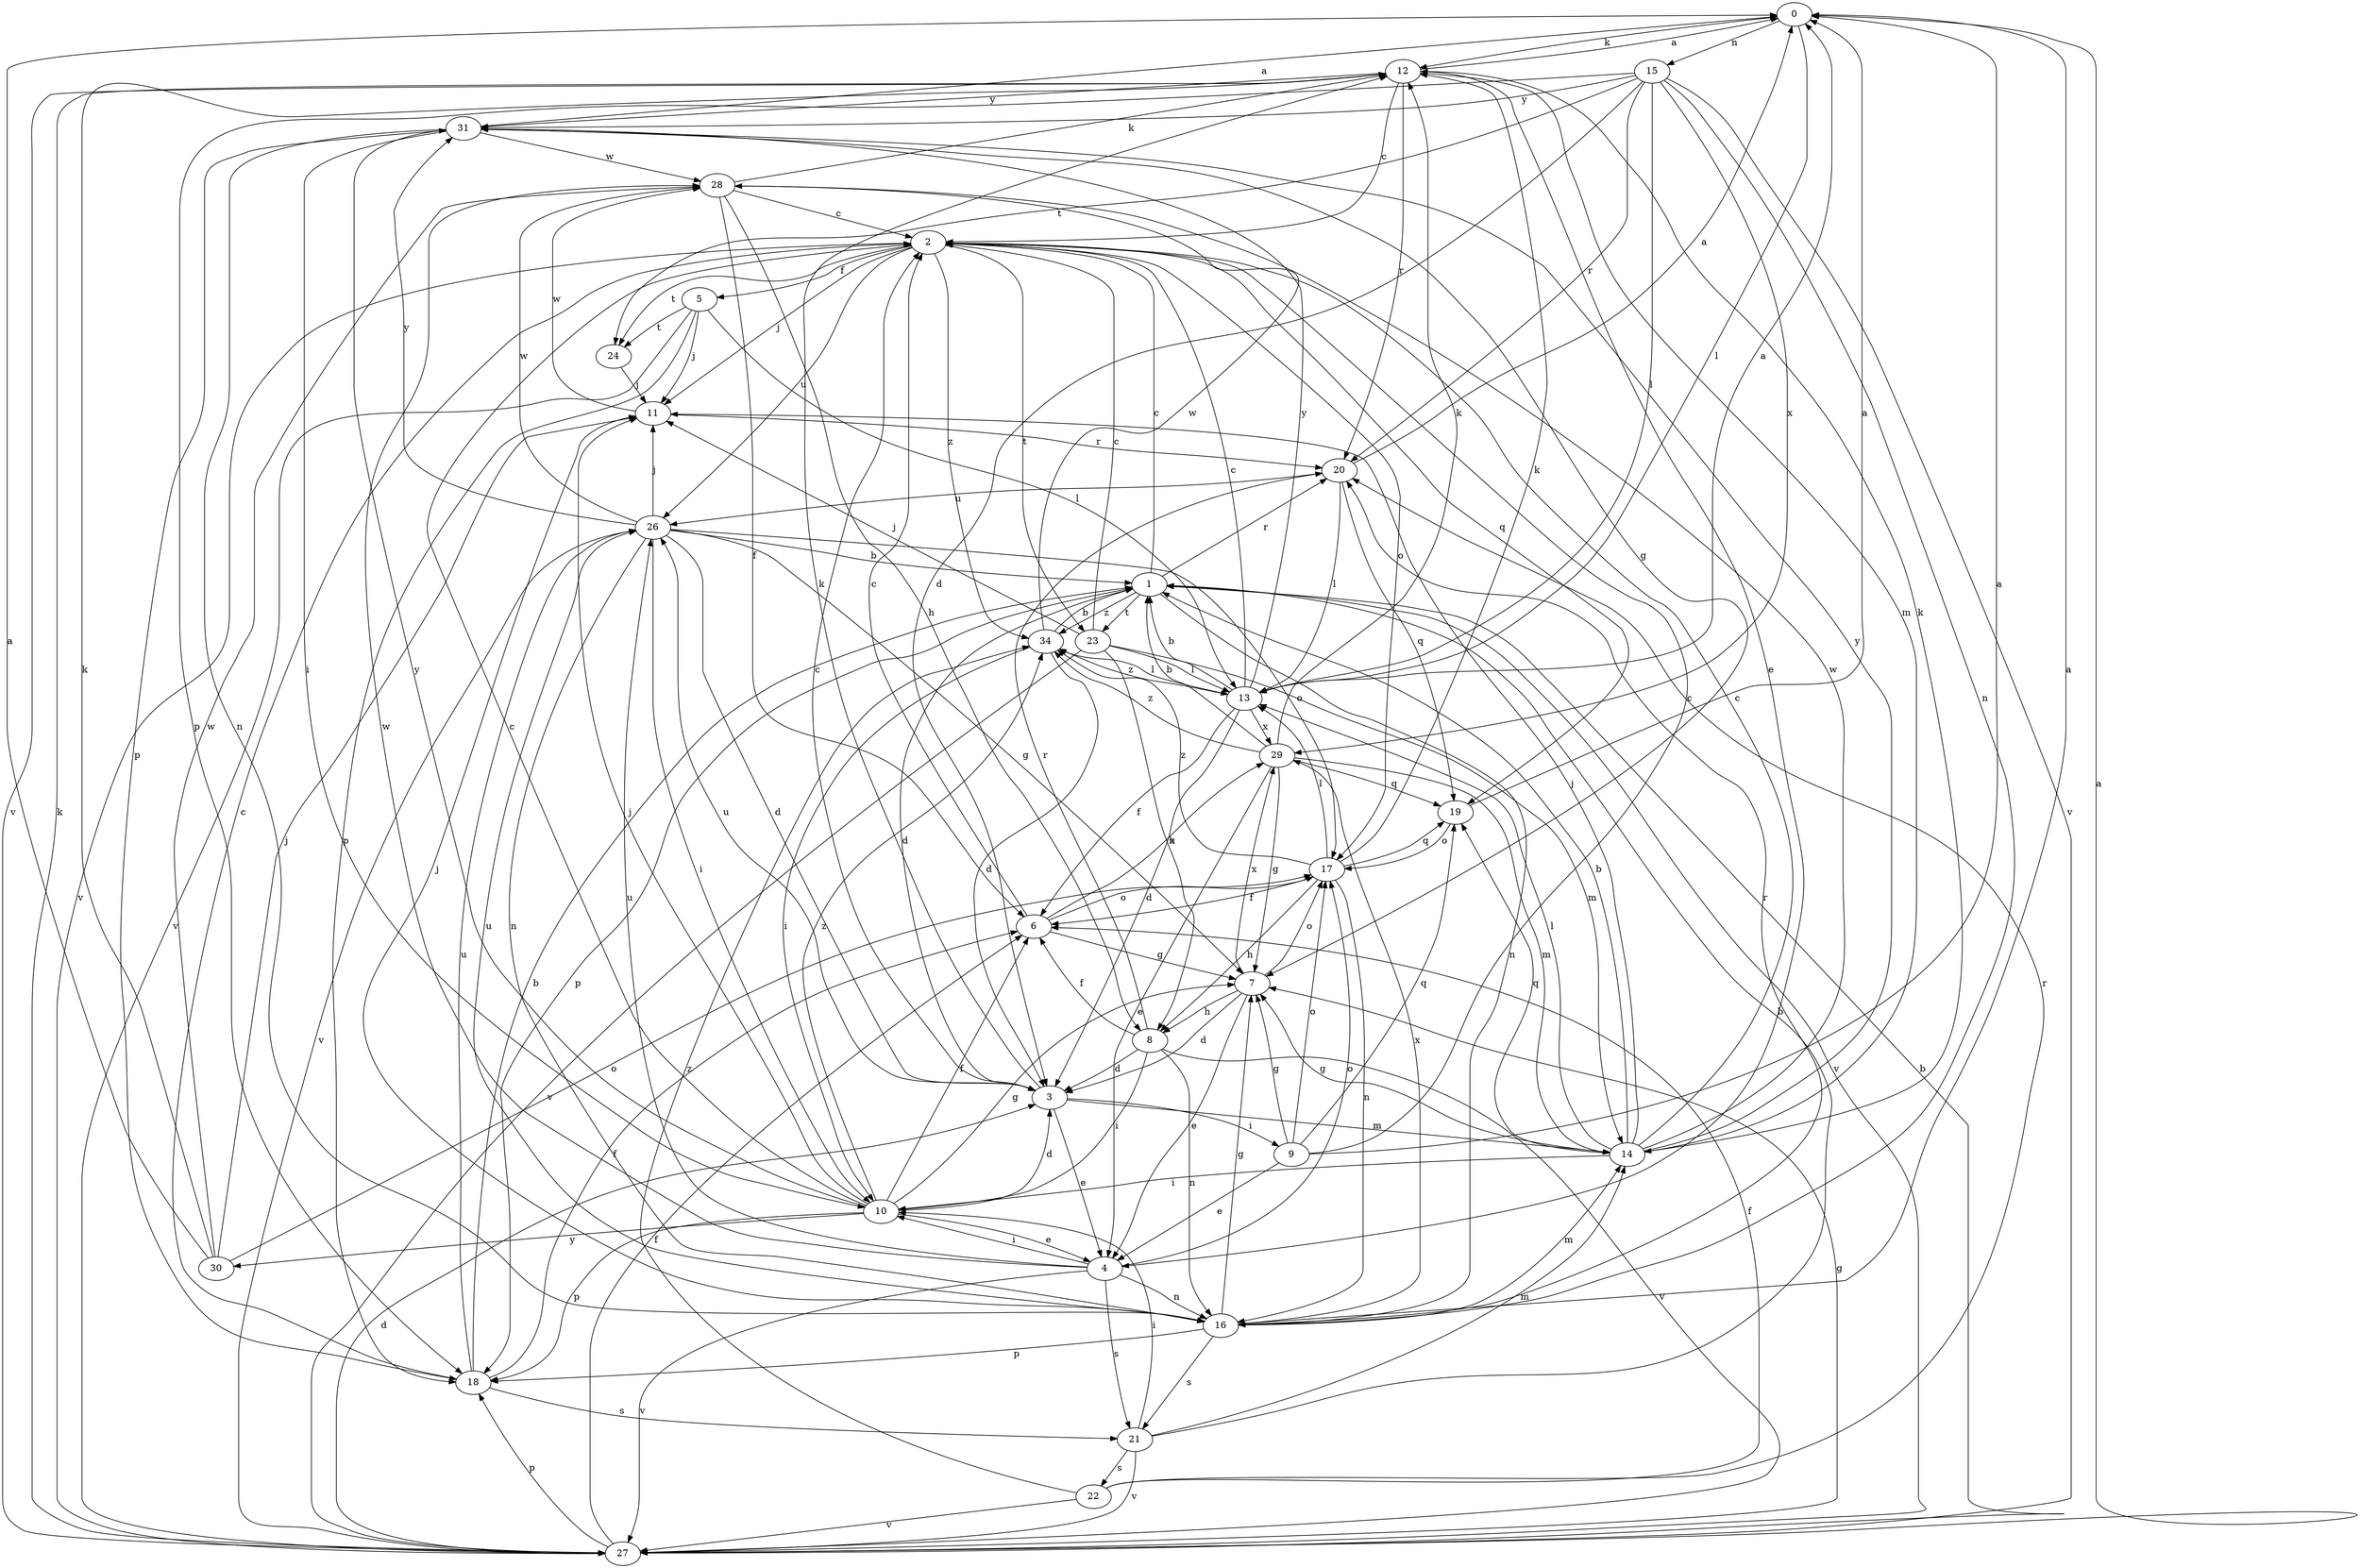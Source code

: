 strict digraph  {
0;
1;
2;
3;
4;
5;
6;
7;
8;
9;
10;
11;
12;
13;
14;
15;
16;
17;
18;
19;
20;
21;
22;
23;
24;
26;
27;
28;
29;
30;
31;
34;
0 -> 12  [label=k];
0 -> 13  [label=l];
0 -> 15  [label=n];
1 -> 2  [label=c];
1 -> 3  [label=d];
1 -> 16  [label=n];
1 -> 18  [label=p];
1 -> 20  [label=r];
1 -> 23  [label=t];
1 -> 27  [label=v];
1 -> 34  [label=z];
2 -> 5  [label=f];
2 -> 11  [label=j];
2 -> 17  [label=o];
2 -> 19  [label=q];
2 -> 23  [label=t];
2 -> 24  [label=t];
2 -> 26  [label=u];
2 -> 27  [label=v];
2 -> 34  [label=z];
3 -> 2  [label=c];
3 -> 4  [label=e];
3 -> 9  [label=i];
3 -> 12  [label=k];
3 -> 14  [label=m];
3 -> 26  [label=u];
4 -> 10  [label=i];
4 -> 16  [label=n];
4 -> 17  [label=o];
4 -> 21  [label=s];
4 -> 26  [label=u];
4 -> 27  [label=v];
4 -> 28  [label=w];
5 -> 11  [label=j];
5 -> 13  [label=l];
5 -> 18  [label=p];
5 -> 24  [label=t];
5 -> 27  [label=v];
6 -> 2  [label=c];
6 -> 7  [label=g];
6 -> 17  [label=o];
6 -> 29  [label=x];
7 -> 3  [label=d];
7 -> 4  [label=e];
7 -> 8  [label=h];
7 -> 17  [label=o];
7 -> 29  [label=x];
8 -> 3  [label=d];
8 -> 6  [label=f];
8 -> 10  [label=i];
8 -> 16  [label=n];
8 -> 20  [label=r];
8 -> 27  [label=v];
9 -> 0  [label=a];
9 -> 2  [label=c];
9 -> 4  [label=e];
9 -> 7  [label=g];
9 -> 17  [label=o];
9 -> 19  [label=q];
10 -> 2  [label=c];
10 -> 3  [label=d];
10 -> 4  [label=e];
10 -> 6  [label=f];
10 -> 7  [label=g];
10 -> 11  [label=j];
10 -> 18  [label=p];
10 -> 30  [label=y];
10 -> 31  [label=y];
10 -> 34  [label=z];
11 -> 20  [label=r];
11 -> 28  [label=w];
12 -> 0  [label=a];
12 -> 2  [label=c];
12 -> 4  [label=e];
12 -> 14  [label=m];
12 -> 20  [label=r];
12 -> 27  [label=v];
12 -> 31  [label=y];
13 -> 0  [label=a];
13 -> 1  [label=b];
13 -> 2  [label=c];
13 -> 3  [label=d];
13 -> 6  [label=f];
13 -> 29  [label=x];
13 -> 31  [label=y];
13 -> 34  [label=z];
14 -> 1  [label=b];
14 -> 2  [label=c];
14 -> 7  [label=g];
14 -> 10  [label=i];
14 -> 11  [label=j];
14 -> 12  [label=k];
14 -> 13  [label=l];
14 -> 19  [label=q];
14 -> 28  [label=w];
14 -> 31  [label=y];
15 -> 3  [label=d];
15 -> 13  [label=l];
15 -> 16  [label=n];
15 -> 18  [label=p];
15 -> 20  [label=r];
15 -> 24  [label=t];
15 -> 27  [label=v];
15 -> 29  [label=x];
15 -> 31  [label=y];
16 -> 0  [label=a];
16 -> 7  [label=g];
16 -> 11  [label=j];
16 -> 14  [label=m];
16 -> 18  [label=p];
16 -> 20  [label=r];
16 -> 21  [label=s];
16 -> 26  [label=u];
16 -> 29  [label=x];
17 -> 6  [label=f];
17 -> 8  [label=h];
17 -> 12  [label=k];
17 -> 13  [label=l];
17 -> 16  [label=n];
17 -> 19  [label=q];
17 -> 34  [label=z];
18 -> 1  [label=b];
18 -> 2  [label=c];
18 -> 6  [label=f];
18 -> 21  [label=s];
18 -> 26  [label=u];
19 -> 0  [label=a];
19 -> 17  [label=o];
20 -> 0  [label=a];
20 -> 13  [label=l];
20 -> 19  [label=q];
20 -> 26  [label=u];
21 -> 1  [label=b];
21 -> 10  [label=i];
21 -> 14  [label=m];
21 -> 22  [label=s];
21 -> 27  [label=v];
22 -> 6  [label=f];
22 -> 20  [label=r];
22 -> 27  [label=v];
22 -> 34  [label=z];
23 -> 2  [label=c];
23 -> 8  [label=h];
23 -> 11  [label=j];
23 -> 13  [label=l];
23 -> 14  [label=m];
23 -> 27  [label=v];
24 -> 11  [label=j];
26 -> 1  [label=b];
26 -> 3  [label=d];
26 -> 7  [label=g];
26 -> 10  [label=i];
26 -> 11  [label=j];
26 -> 16  [label=n];
26 -> 17  [label=o];
26 -> 27  [label=v];
26 -> 28  [label=w];
26 -> 31  [label=y];
27 -> 0  [label=a];
27 -> 1  [label=b];
27 -> 3  [label=d];
27 -> 6  [label=f];
27 -> 7  [label=g];
27 -> 12  [label=k];
27 -> 18  [label=p];
28 -> 2  [label=c];
28 -> 6  [label=f];
28 -> 8  [label=h];
28 -> 12  [label=k];
29 -> 1  [label=b];
29 -> 4  [label=e];
29 -> 7  [label=g];
29 -> 12  [label=k];
29 -> 14  [label=m];
29 -> 19  [label=q];
29 -> 34  [label=z];
30 -> 0  [label=a];
30 -> 11  [label=j];
30 -> 12  [label=k];
30 -> 17  [label=o];
30 -> 28  [label=w];
31 -> 0  [label=a];
31 -> 7  [label=g];
31 -> 10  [label=i];
31 -> 16  [label=n];
31 -> 18  [label=p];
31 -> 28  [label=w];
34 -> 1  [label=b];
34 -> 3  [label=d];
34 -> 10  [label=i];
34 -> 13  [label=l];
34 -> 28  [label=w];
}
